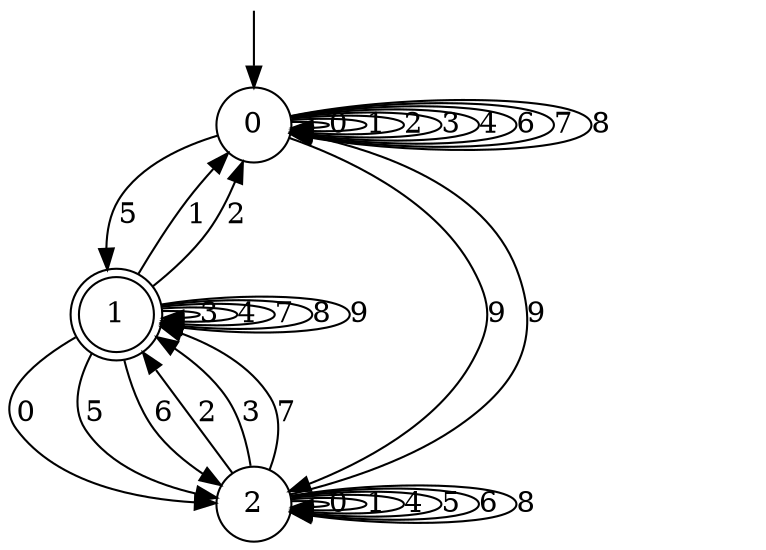 digraph g {

	s0 [shape="circle" label="0"];
	s1 [shape="doublecircle" label="1"];
	s2 [shape="circle" label="2"];
	s0 -> s0 [label="0"];
	s0 -> s0 [label="1"];
	s0 -> s0 [label="2"];
	s0 -> s0 [label="3"];
	s0 -> s0 [label="4"];
	s0 -> s1 [label="5"];
	s0 -> s0 [label="6"];
	s0 -> s0 [label="7"];
	s0 -> s0 [label="8"];
	s0 -> s2 [label="9"];
	s1 -> s2 [label="0"];
	s1 -> s0 [label="1"];
	s1 -> s0 [label="2"];
	s1 -> s1 [label="3"];
	s1 -> s1 [label="4"];
	s1 -> s2 [label="5"];
	s1 -> s2 [label="6"];
	s1 -> s1 [label="7"];
	s1 -> s1 [label="8"];
	s1 -> s1 [label="9"];
	s2 -> s2 [label="0"];
	s2 -> s2 [label="1"];
	s2 -> s1 [label="2"];
	s2 -> s1 [label="3"];
	s2 -> s2 [label="4"];
	s2 -> s2 [label="5"];
	s2 -> s2 [label="6"];
	s2 -> s1 [label="7"];
	s2 -> s2 [label="8"];
	s2 -> s0 [label="9"];

__start0 [label="" shape="none" width="0" height="0"];
__start0 -> s0;

}
